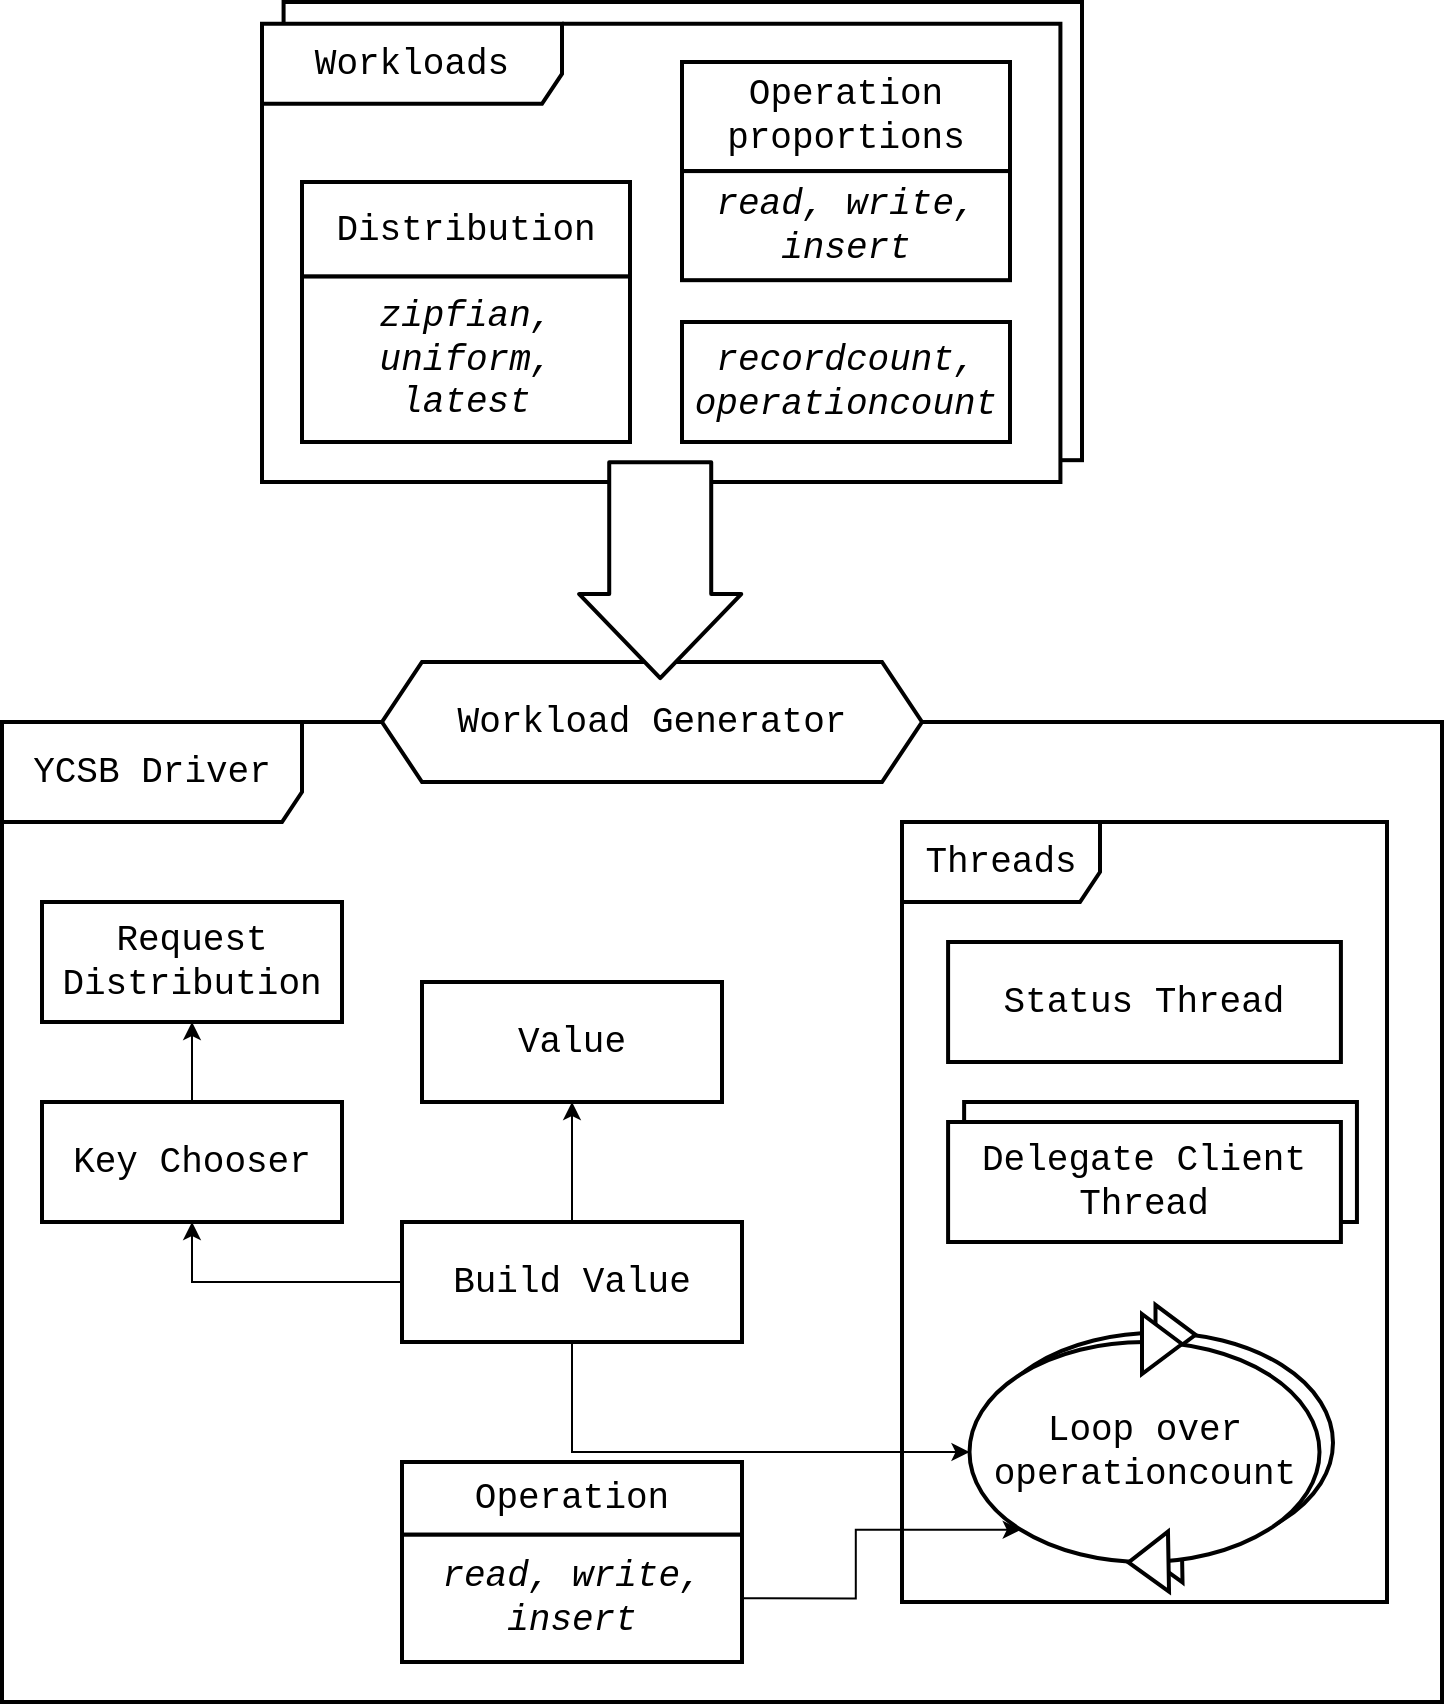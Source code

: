 <mxfile version="13.6.10" type="github">
  <diagram id="pOonJXKXdqX5Wi59BkSP" name="Page-1">
    <mxGraphModel dx="2844" dy="2706" grid="1" gridSize="10" guides="1" tooltips="1" connect="1" arrows="1" fold="1" page="1" pageScale="1" pageWidth="850" pageHeight="1100" math="0" shadow="0">
      <root>
        <mxCell id="0" />
        <mxCell id="1" parent="0" />
        <mxCell id="PL5TwtShoDvxXe4F9321-13" value="&lt;font style=&quot;font-size: 18px&quot;&gt;Threads&lt;/font&gt;" style="shape=umlFrame;whiteSpace=wrap;html=1;strokeWidth=2;fontFamily=Courier New;width=99;height=40;" parent="1" vertex="1">
          <mxGeometry x="480" y="220" width="242.5" height="390" as="geometry" />
        </mxCell>
        <mxCell id="PL5TwtShoDvxXe4F9321-1" value="&lt;font style=&quot;font-size: 18px&quot;&gt;YCSB Driver&lt;/font&gt;" style="shape=umlFrame;whiteSpace=wrap;html=1;strokeWidth=2;fontFamily=Courier New;width=150;height=50;" parent="1" vertex="1">
          <mxGeometry x="30" y="170" width="720" height="490" as="geometry" />
        </mxCell>
        <mxCell id="PL5TwtShoDvxXe4F9321-3" value="Workload Generator" style="shape=hexagon;perimeter=hexagonPerimeter2;whiteSpace=wrap;html=1;fixedSize=1;fontFamily=Courier New;fontSize=18;fontColor=#000000;align=center;strokeColor=#000000;strokeWidth=2;fillColor=#ffffff;" parent="1" vertex="1">
          <mxGeometry x="220" y="140" width="270" height="60" as="geometry" />
        </mxCell>
        <mxCell id="PL5TwtShoDvxXe4F9321-40" value="" style="group" parent="1" vertex="1" connectable="0">
          <mxGeometry x="160" y="-190" width="410" height="340" as="geometry" />
        </mxCell>
        <mxCell id="PL5TwtShoDvxXe4F9321-33" value="" style="rounded=0;whiteSpace=wrap;html=1;strokeWidth=2;fillColor=#ffffff;gradientColor=none;fontFamily=Courier New;fontSize=18;" parent="PL5TwtShoDvxXe4F9321-40" vertex="1">
          <mxGeometry x="10.789" width="399.211" height="229.091" as="geometry" />
        </mxCell>
        <mxCell id="PL5TwtShoDvxXe4F9321-24" value="&lt;font style=&quot;font-size: 18px&quot;&gt;Workloads&lt;/font&gt;" style="shape=umlFrame;whiteSpace=wrap;html=1;strokeWidth=2;fontFamily=Courier New;width=150;height=40;swimlaneFillColor=#ffffff;" parent="PL5TwtShoDvxXe4F9321-40" vertex="1">
          <mxGeometry y="10.909" width="399.211" height="229.091" as="geometry" />
        </mxCell>
        <mxCell id="PL5TwtShoDvxXe4F9321-46" value="&lt;div&gt;&lt;i&gt;recordcount,&lt;/i&gt;&lt;/div&gt;&lt;div&gt;&lt;i&gt;operationcount&lt;br&gt;&lt;/i&gt;&lt;/div&gt;" style="rounded=0;whiteSpace=wrap;html=1;strokeWidth=2;fontFamily=Courier New;fontSize=18;" parent="PL5TwtShoDvxXe4F9321-40" vertex="1">
          <mxGeometry x="210" y="160" width="164" height="60" as="geometry" />
        </mxCell>
        <mxCell id="PL5TwtShoDvxXe4F9321-29" value="" style="group" parent="PL5TwtShoDvxXe4F9321-40" vertex="1" connectable="0">
          <mxGeometry x="20" y="90" width="164" height="130" as="geometry" />
        </mxCell>
        <mxCell id="PL5TwtShoDvxXe4F9321-27" value="Distribution" style="rounded=0;whiteSpace=wrap;html=1;strokeWidth=2;fontFamily=Courier New;fontSize=18;" parent="PL5TwtShoDvxXe4F9321-29" vertex="1">
          <mxGeometry width="164.0" height="47.273" as="geometry" />
        </mxCell>
        <mxCell id="PL5TwtShoDvxXe4F9321-28" value="&lt;div&gt;&lt;i&gt;zipfian, uniform,&lt;/i&gt;&lt;/div&gt;&lt;div&gt;&lt;i&gt; latest &lt;br&gt;&lt;/i&gt;&lt;/div&gt;" style="rounded=0;whiteSpace=wrap;html=1;strokeWidth=2;fontFamily=Courier New;fontSize=18;" parent="PL5TwtShoDvxXe4F9321-29" vertex="1">
          <mxGeometry y="47.273" width="164.0" height="82.727" as="geometry" />
        </mxCell>
        <mxCell id="PL5TwtShoDvxXe4F9321-42" value="" style="group" parent="PL5TwtShoDvxXe4F9321-40" vertex="1" connectable="0">
          <mxGeometry x="210" y="30" width="180" height="130" as="geometry" />
        </mxCell>
        <mxCell id="PL5TwtShoDvxXe4F9321-39" value="Operation proportions" style="rounded=0;whiteSpace=wrap;html=1;strokeWidth=2;fontFamily=Courier New;fontSize=18;" parent="PL5TwtShoDvxXe4F9321-42" vertex="1">
          <mxGeometry width="164" height="54.545" as="geometry" />
        </mxCell>
        <mxCell id="PL5TwtShoDvxXe4F9321-41" value="&lt;i&gt;read, write, insert&lt;/i&gt;" style="rounded=0;whiteSpace=wrap;html=1;strokeWidth=2;fontFamily=Courier New;fontSize=18;" parent="PL5TwtShoDvxXe4F9321-42" vertex="1">
          <mxGeometry y="54.545" width="164" height="54.545" as="geometry" />
        </mxCell>
        <mxCell id="PL5TwtShoDvxXe4F9321-45" value="" style="shape=flexArrow;endArrow=classic;html=1;shadow=0;strokeColor=#000000;strokeWidth=2;fillColor=#ffffff;fontFamily=Courier New;fontSize=18;width=50;endSize=13.36;endWidth=28.027;" parent="PL5TwtShoDvxXe4F9321-40" edge="1">
          <mxGeometry width="50" height="50" relative="1" as="geometry">
            <mxPoint x="199.11" y="229.09" as="sourcePoint" />
            <mxPoint x="199.11" y="339.09" as="targetPoint" />
          </mxGeometry>
        </mxCell>
        <mxCell id="PL5TwtShoDvxXe4F9321-31" value="Request Distribution" style="rounded=0;whiteSpace=wrap;html=1;strokeWidth=2;fontFamily=Courier New;fontSize=18;" parent="1" vertex="1">
          <mxGeometry x="50" y="260" width="150" height="60" as="geometry" />
        </mxCell>
        <mxCell id="7x54OEAqJuPXam43WJhG-1" value="" style="group" vertex="1" connectable="0" parent="1">
          <mxGeometry x="230" y="540" width="170" height="100" as="geometry" />
        </mxCell>
        <mxCell id="7x54OEAqJuPXam43WJhG-2" value="Operation" style="rounded=0;whiteSpace=wrap;html=1;strokeWidth=2;fontFamily=Courier New;fontSize=18;" vertex="1" parent="7x54OEAqJuPXam43WJhG-1">
          <mxGeometry width="170.0" height="36.364" as="geometry" />
        </mxCell>
        <mxCell id="7x54OEAqJuPXam43WJhG-3" value="&lt;div&gt;&lt;i&gt;read, write,&lt;/i&gt;&lt;/div&gt;&lt;div&gt;&lt;i&gt;insert&lt;br&gt;&lt;/i&gt;&lt;/div&gt;" style="rounded=0;whiteSpace=wrap;html=1;strokeWidth=2;fontFamily=Courier New;fontSize=18;" vertex="1" parent="7x54OEAqJuPXam43WJhG-1">
          <mxGeometry y="36.364" width="170.0" height="63.636" as="geometry" />
        </mxCell>
        <mxCell id="PL5TwtShoDvxXe4F9321-10" value="Status Thread" style="rounded=0;whiteSpace=wrap;html=1;strokeWidth=2;fontFamily=Courier New;fontSize=18;" parent="1" vertex="1">
          <mxGeometry x="503.048" y="280" width="196.405" height="60" as="geometry" />
        </mxCell>
        <mxCell id="7x54OEAqJuPXam43WJhG-6" value="" style="group" vertex="1" connectable="0" parent="1">
          <mxGeometry x="503.048" y="360" width="204.421" height="70" as="geometry" />
        </mxCell>
        <mxCell id="PL5TwtShoDvxXe4F9321-11" value="Delegate Client" style="rounded=0;whiteSpace=wrap;html=1;strokeWidth=2;fontFamily=Courier New;fontSize=18;" parent="7x54OEAqJuPXam43WJhG-6" vertex="1">
          <mxGeometry x="8.017" width="196.405" height="60" as="geometry" />
        </mxCell>
        <mxCell id="PL5TwtShoDvxXe4F9321-12" value="Delegate Client Thread" style="rounded=0;whiteSpace=wrap;html=1;strokeWidth=2;fontFamily=Courier New;fontSize=18;" parent="7x54OEAqJuPXam43WJhG-6" vertex="1">
          <mxGeometry y="10" width="196.405" height="60" as="geometry" />
        </mxCell>
        <mxCell id="7x54OEAqJuPXam43WJhG-9" value="" style="group" vertex="1" connectable="0" parent="1">
          <mxGeometry x="513.75" y="466" width="183.75" height="139.172" as="geometry" />
        </mxCell>
        <mxCell id="7x54OEAqJuPXam43WJhG-10" value="" style="group" vertex="1" connectable="0" parent="7x54OEAqJuPXam43WJhG-9">
          <mxGeometry x="6.75" y="-4.59" width="175" height="139.172" as="geometry" />
        </mxCell>
        <mxCell id="7x54OEAqJuPXam43WJhG-11" value="&lt;font style=&quot;font-size: 18px;&quot;&gt;&lt;font style=&quot;font-size: 18px;&quot;&gt;Loop over operationcount&lt;br style=&quot;font-size: 18px;&quot;&gt;&lt;/font&gt;&lt;/font&gt;" style="ellipse;whiteSpace=wrap;html=1;strokeWidth=2;fontFamily=Courier New;fontSize=18;" vertex="1" parent="7x54OEAqJuPXam43WJhG-10">
          <mxGeometry y="14" width="175" height="110" as="geometry" />
        </mxCell>
        <mxCell id="7x54OEAqJuPXam43WJhG-12" value="" style="triangle;whiteSpace=wrap;html=1;strokeWidth=2;fontFamily=Courier New;fontSize=18;" vertex="1" parent="7x54OEAqJuPXam43WJhG-10">
          <mxGeometry x="86.25" width="20" height="30" as="geometry" />
        </mxCell>
        <mxCell id="7x54OEAqJuPXam43WJhG-13" value="" style="triangle;whiteSpace=wrap;html=1;strokeWidth=2;fontFamily=Courier New;fontSize=18;rotation=-181;" vertex="1" parent="7x54OEAqJuPXam43WJhG-10">
          <mxGeometry x="79.5" y="109" width="20" height="30" as="geometry" />
        </mxCell>
        <mxCell id="7x54OEAqJuPXam43WJhG-5" value="&lt;font style=&quot;font-size: 18px;&quot;&gt;&lt;font style=&quot;font-size: 18px;&quot;&gt;Loop over operationcount&lt;br style=&quot;font-size: 18px;&quot;&gt;&lt;/font&gt;&lt;/font&gt;" style="ellipse;whiteSpace=wrap;html=1;strokeWidth=2;fontFamily=Courier New;fontSize=18;" vertex="1" parent="7x54OEAqJuPXam43WJhG-9">
          <mxGeometry y="14" width="175" height="110" as="geometry" />
        </mxCell>
        <mxCell id="7x54OEAqJuPXam43WJhG-7" value="" style="triangle;whiteSpace=wrap;html=1;strokeWidth=2;fontFamily=Courier New;fontSize=18;" vertex="1" parent="7x54OEAqJuPXam43WJhG-9">
          <mxGeometry x="86.25" width="20" height="30" as="geometry" />
        </mxCell>
        <mxCell id="7x54OEAqJuPXam43WJhG-8" value="" style="triangle;whiteSpace=wrap;html=1;strokeWidth=2;fontFamily=Courier New;fontSize=18;rotation=-181;" vertex="1" parent="7x54OEAqJuPXam43WJhG-9">
          <mxGeometry x="79.5" y="109" width="20" height="30" as="geometry" />
        </mxCell>
        <mxCell id="7x54OEAqJuPXam43WJhG-14" style="edgeStyle=orthogonalEdgeStyle;rounded=0;orthogonalLoop=1;jettySize=auto;html=1;exitX=1;exitY=0.5;exitDx=0;exitDy=0;entryX=0;entryY=1;entryDx=0;entryDy=0;fontFamily=Courier New;fontSize=18;" edge="1" parent="1" source="7x54OEAqJuPXam43WJhG-3" target="7x54OEAqJuPXam43WJhG-5">
          <mxGeometry relative="1" as="geometry" />
        </mxCell>
        <mxCell id="7x54OEAqJuPXam43WJhG-18" style="edgeStyle=orthogonalEdgeStyle;rounded=0;orthogonalLoop=1;jettySize=auto;html=1;exitX=0;exitY=0.5;exitDx=0;exitDy=0;entryX=0.5;entryY=1;entryDx=0;entryDy=0;fontFamily=Courier New;fontSize=18;" edge="1" parent="1" source="7x54OEAqJuPXam43WJhG-15" target="7x54OEAqJuPXam43WJhG-16">
          <mxGeometry relative="1" as="geometry" />
        </mxCell>
        <mxCell id="7x54OEAqJuPXam43WJhG-21" style="edgeStyle=orthogonalEdgeStyle;rounded=0;orthogonalLoop=1;jettySize=auto;html=1;exitX=0.5;exitY=0;exitDx=0;exitDy=0;entryX=0.5;entryY=1;entryDx=0;entryDy=0;fontFamily=Courier New;fontSize=18;" edge="1" parent="1" source="7x54OEAqJuPXam43WJhG-15" target="7x54OEAqJuPXam43WJhG-20">
          <mxGeometry relative="1" as="geometry" />
        </mxCell>
        <mxCell id="7x54OEAqJuPXam43WJhG-22" style="edgeStyle=orthogonalEdgeStyle;rounded=0;orthogonalLoop=1;jettySize=auto;html=1;exitX=0.5;exitY=1;exitDx=0;exitDy=0;entryX=0;entryY=0.5;entryDx=0;entryDy=0;fontFamily=Courier New;fontSize=18;" edge="1" parent="1" source="7x54OEAqJuPXam43WJhG-15" target="7x54OEAqJuPXam43WJhG-5">
          <mxGeometry relative="1" as="geometry" />
        </mxCell>
        <mxCell id="7x54OEAqJuPXam43WJhG-15" value="Build Value" style="rounded=0;whiteSpace=wrap;html=1;strokeWidth=2;fontFamily=Courier New;fontSize=18;" vertex="1" parent="1">
          <mxGeometry x="230" y="420" width="170" height="60" as="geometry" />
        </mxCell>
        <mxCell id="7x54OEAqJuPXam43WJhG-19" style="edgeStyle=orthogonalEdgeStyle;rounded=0;orthogonalLoop=1;jettySize=auto;html=1;exitX=0.5;exitY=0;exitDx=0;exitDy=0;entryX=0.5;entryY=1;entryDx=0;entryDy=0;fontFamily=Courier New;fontSize=18;" edge="1" parent="1" source="7x54OEAqJuPXam43WJhG-16" target="PL5TwtShoDvxXe4F9321-31">
          <mxGeometry relative="1" as="geometry" />
        </mxCell>
        <mxCell id="7x54OEAqJuPXam43WJhG-16" value="Key Chooser" style="rounded=0;whiteSpace=wrap;html=1;strokeWidth=2;fontFamily=Courier New;fontSize=18;" vertex="1" parent="1">
          <mxGeometry x="50" y="360" width="150" height="60" as="geometry" />
        </mxCell>
        <mxCell id="7x54OEAqJuPXam43WJhG-20" value="Value" style="rounded=0;whiteSpace=wrap;html=1;strokeWidth=2;fontFamily=Courier New;fontSize=18;" vertex="1" parent="1">
          <mxGeometry x="240" y="300" width="150" height="60" as="geometry" />
        </mxCell>
      </root>
    </mxGraphModel>
  </diagram>
</mxfile>
